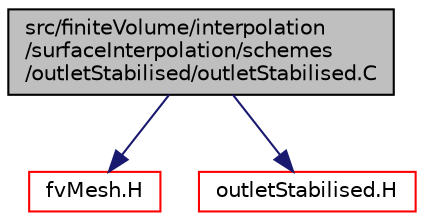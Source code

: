 digraph "src/finiteVolume/interpolation/surfaceInterpolation/schemes/outletStabilised/outletStabilised.C"
{
  bgcolor="transparent";
  edge [fontname="Helvetica",fontsize="10",labelfontname="Helvetica",labelfontsize="10"];
  node [fontname="Helvetica",fontsize="10",shape=record];
  Node1 [label="src/finiteVolume/interpolation\l/surfaceInterpolation/schemes\l/outletStabilised/outletStabilised.C",height=0.2,width=0.4,color="black", fillcolor="grey75", style="filled", fontcolor="black"];
  Node1 -> Node2 [color="midnightblue",fontsize="10",style="solid",fontname="Helvetica"];
  Node2 [label="fvMesh.H",height=0.2,width=0.4,color="red",URL="$a06034.html"];
  Node1 -> Node3 [color="midnightblue",fontsize="10",style="solid",fontname="Helvetica"];
  Node3 [label="outletStabilised.H",height=0.2,width=0.4,color="red",URL="$a06283.html"];
}
